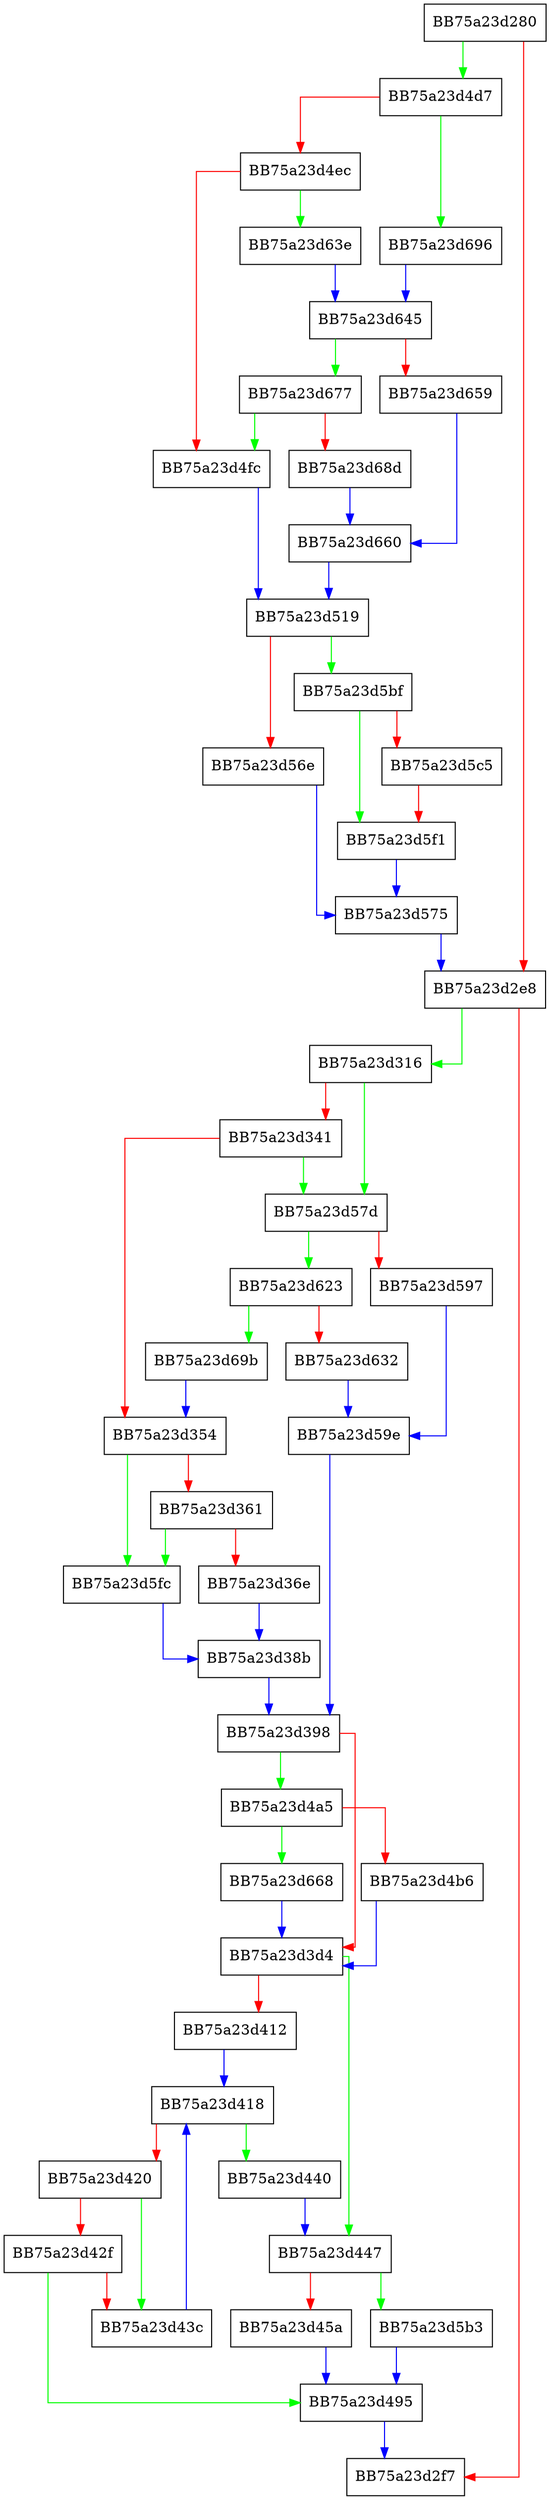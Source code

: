 digraph get_operand_modrm {
  node [shape="box"];
  graph [splines=ortho];
  BB75a23d280 -> BB75a23d4d7 [color="green"];
  BB75a23d280 -> BB75a23d2e8 [color="red"];
  BB75a23d2e8 -> BB75a23d316 [color="green"];
  BB75a23d2e8 -> BB75a23d2f7 [color="red"];
  BB75a23d316 -> BB75a23d57d [color="green"];
  BB75a23d316 -> BB75a23d341 [color="red"];
  BB75a23d341 -> BB75a23d57d [color="green"];
  BB75a23d341 -> BB75a23d354 [color="red"];
  BB75a23d354 -> BB75a23d5fc [color="green"];
  BB75a23d354 -> BB75a23d361 [color="red"];
  BB75a23d361 -> BB75a23d5fc [color="green"];
  BB75a23d361 -> BB75a23d36e [color="red"];
  BB75a23d36e -> BB75a23d38b [color="blue"];
  BB75a23d38b -> BB75a23d398 [color="blue"];
  BB75a23d398 -> BB75a23d4a5 [color="green"];
  BB75a23d398 -> BB75a23d3d4 [color="red"];
  BB75a23d3d4 -> BB75a23d447 [color="green"];
  BB75a23d3d4 -> BB75a23d412 [color="red"];
  BB75a23d412 -> BB75a23d418 [color="blue"];
  BB75a23d418 -> BB75a23d440 [color="green"];
  BB75a23d418 -> BB75a23d420 [color="red"];
  BB75a23d420 -> BB75a23d43c [color="green"];
  BB75a23d420 -> BB75a23d42f [color="red"];
  BB75a23d42f -> BB75a23d495 [color="green"];
  BB75a23d42f -> BB75a23d43c [color="red"];
  BB75a23d43c -> BB75a23d418 [color="blue"];
  BB75a23d440 -> BB75a23d447 [color="blue"];
  BB75a23d447 -> BB75a23d5b3 [color="green"];
  BB75a23d447 -> BB75a23d45a [color="red"];
  BB75a23d45a -> BB75a23d495 [color="blue"];
  BB75a23d495 -> BB75a23d2f7 [color="blue"];
  BB75a23d4a5 -> BB75a23d668 [color="green"];
  BB75a23d4a5 -> BB75a23d4b6 [color="red"];
  BB75a23d4b6 -> BB75a23d3d4 [color="blue"];
  BB75a23d4d7 -> BB75a23d696 [color="green"];
  BB75a23d4d7 -> BB75a23d4ec [color="red"];
  BB75a23d4ec -> BB75a23d63e [color="green"];
  BB75a23d4ec -> BB75a23d4fc [color="red"];
  BB75a23d4fc -> BB75a23d519 [color="blue"];
  BB75a23d519 -> BB75a23d5bf [color="green"];
  BB75a23d519 -> BB75a23d56e [color="red"];
  BB75a23d56e -> BB75a23d575 [color="blue"];
  BB75a23d575 -> BB75a23d2e8 [color="blue"];
  BB75a23d57d -> BB75a23d623 [color="green"];
  BB75a23d57d -> BB75a23d597 [color="red"];
  BB75a23d597 -> BB75a23d59e [color="blue"];
  BB75a23d59e -> BB75a23d398 [color="blue"];
  BB75a23d5b3 -> BB75a23d495 [color="blue"];
  BB75a23d5bf -> BB75a23d5f1 [color="green"];
  BB75a23d5bf -> BB75a23d5c5 [color="red"];
  BB75a23d5c5 -> BB75a23d5f1 [color="red"];
  BB75a23d5f1 -> BB75a23d575 [color="blue"];
  BB75a23d5fc -> BB75a23d38b [color="blue"];
  BB75a23d623 -> BB75a23d69b [color="green"];
  BB75a23d623 -> BB75a23d632 [color="red"];
  BB75a23d632 -> BB75a23d59e [color="blue"];
  BB75a23d63e -> BB75a23d645 [color="blue"];
  BB75a23d645 -> BB75a23d677 [color="green"];
  BB75a23d645 -> BB75a23d659 [color="red"];
  BB75a23d659 -> BB75a23d660 [color="blue"];
  BB75a23d660 -> BB75a23d519 [color="blue"];
  BB75a23d668 -> BB75a23d3d4 [color="blue"];
  BB75a23d677 -> BB75a23d4fc [color="green"];
  BB75a23d677 -> BB75a23d68d [color="red"];
  BB75a23d68d -> BB75a23d660 [color="blue"];
  BB75a23d696 -> BB75a23d645 [color="blue"];
  BB75a23d69b -> BB75a23d354 [color="blue"];
}